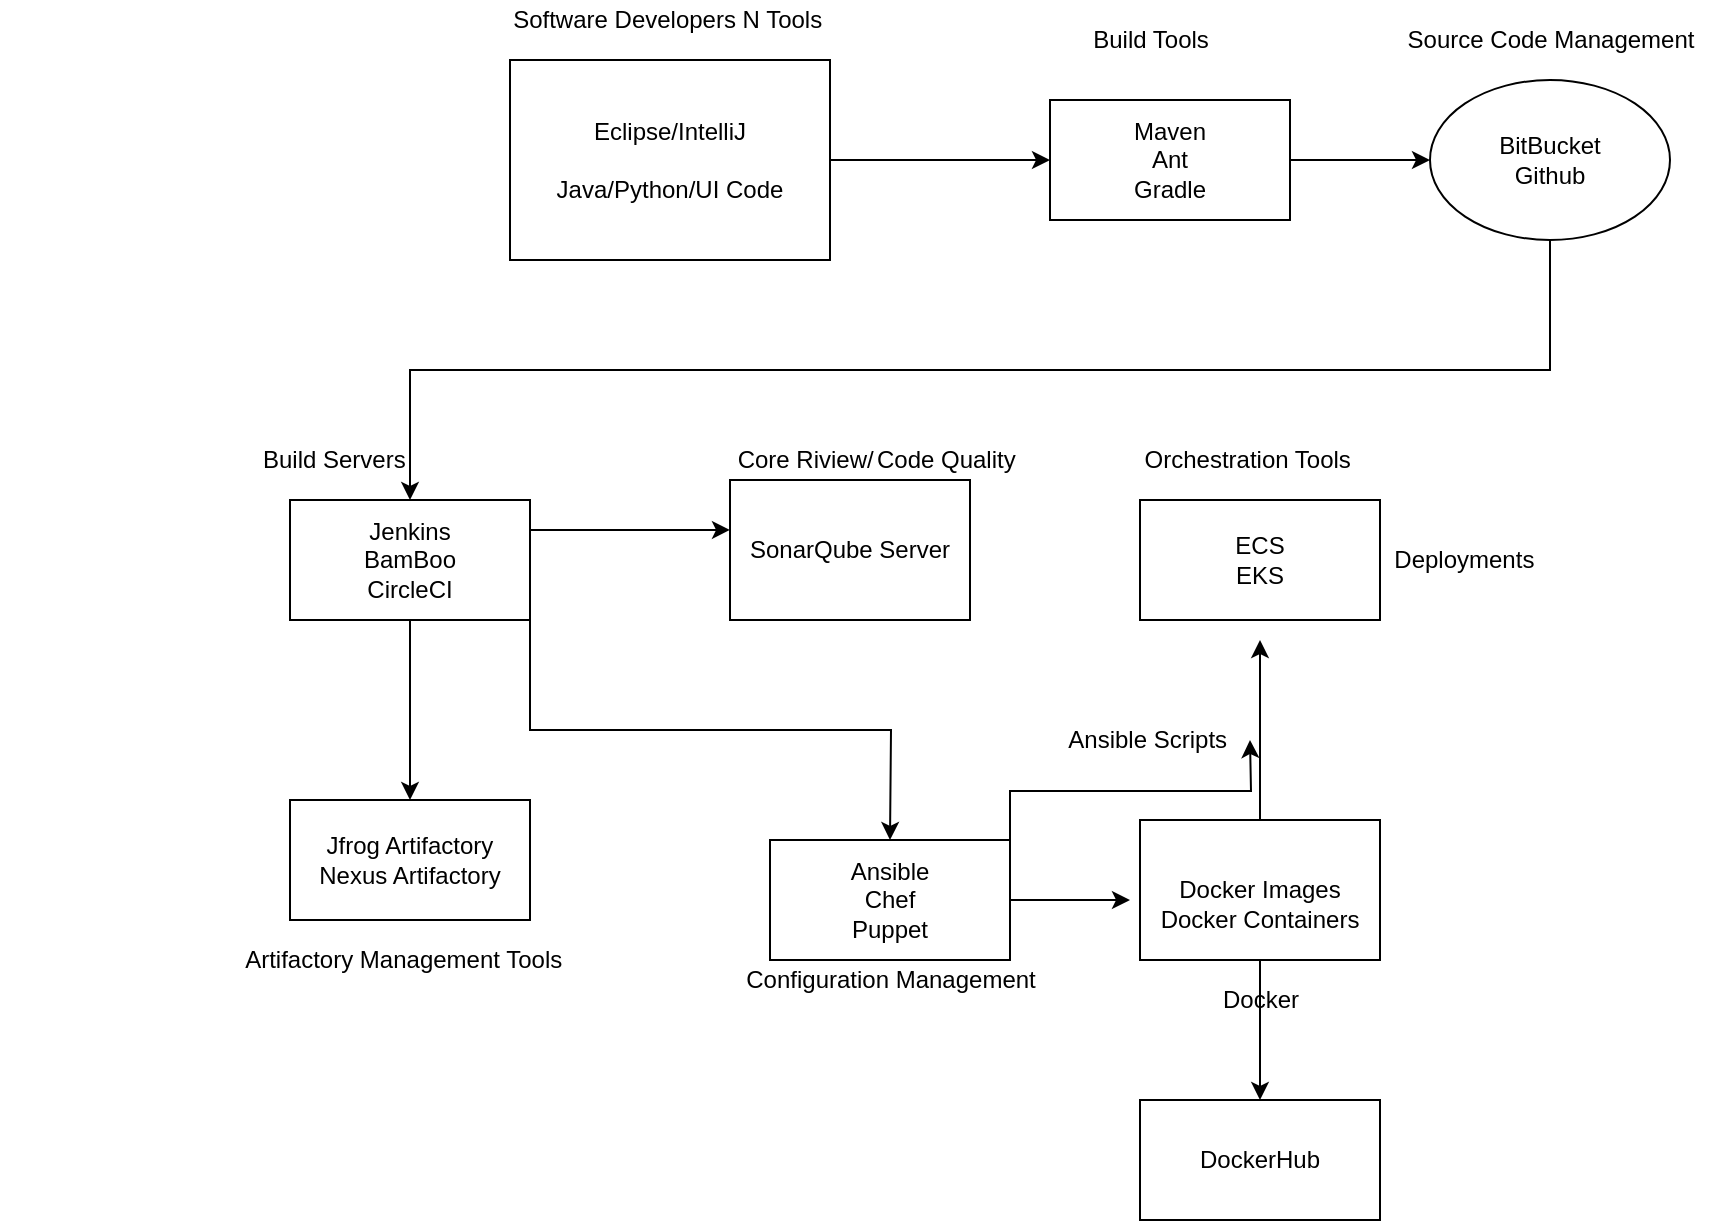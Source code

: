 <mxfile version="14.5.10" type="github">
  <diagram id="PEgndeJF35uo4z62GtRo" name="Page-1">
    <mxGraphModel dx="1888" dy="580" grid="1" gridSize="10" guides="1" tooltips="1" connect="1" arrows="1" fold="1" page="1" pageScale="1" pageWidth="850" pageHeight="1100" math="0" shadow="0">
      <root>
        <mxCell id="0" />
        <mxCell id="1" parent="0" />
        <mxCell id="aKEwGKDzat3nbrvRopo1-3" style="edgeStyle=orthogonalEdgeStyle;rounded=0;orthogonalLoop=1;jettySize=auto;html=1;exitX=1;exitY=0.5;exitDx=0;exitDy=0;" edge="1" parent="1" source="aKEwGKDzat3nbrvRopo1-1">
          <mxGeometry relative="1" as="geometry">
            <mxPoint x="320" y="520" as="targetPoint" />
          </mxGeometry>
        </mxCell>
        <mxCell id="aKEwGKDzat3nbrvRopo1-1" value="Eclipse/IntelliJ&lt;br&gt;&lt;br&gt;Java/Python/UI Code" style="rounded=0;whiteSpace=wrap;html=1;" vertex="1" parent="1">
          <mxGeometry x="50" y="470" width="160" height="100" as="geometry" />
        </mxCell>
        <mxCell id="aKEwGKDzat3nbrvRopo1-2" value="&amp;nbsp; &amp;nbsp; &amp;nbsp; &amp;nbsp; &amp;nbsp; &amp;nbsp; &amp;nbsp; &amp;nbsp; &amp;nbsp; &amp;nbsp; &amp;nbsp; &amp;nbsp; &amp;nbsp; &amp;nbsp; &amp;nbsp; &amp;nbsp; &amp;nbsp; &amp;nbsp; &amp;nbsp; &amp;nbsp; &amp;nbsp;Software Developers N Tools" style="text;html=1;align=center;verticalAlign=middle;resizable=0;points=[];autosize=1;strokeColor=none;" vertex="1" parent="1">
          <mxGeometry x="-95" y="440" width="310" height="20" as="geometry" />
        </mxCell>
        <mxCell id="aKEwGKDzat3nbrvRopo1-5" style="edgeStyle=orthogonalEdgeStyle;rounded=0;orthogonalLoop=1;jettySize=auto;html=1;exitX=1;exitY=0.5;exitDx=0;exitDy=0;" edge="1" parent="1" source="aKEwGKDzat3nbrvRopo1-4">
          <mxGeometry relative="1" as="geometry">
            <mxPoint x="510" y="520" as="targetPoint" />
          </mxGeometry>
        </mxCell>
        <mxCell id="aKEwGKDzat3nbrvRopo1-4" value="Maven&lt;br&gt;Ant&lt;br&gt;Gradle" style="rounded=0;whiteSpace=wrap;html=1;" vertex="1" parent="1">
          <mxGeometry x="320" y="490" width="120" height="60" as="geometry" />
        </mxCell>
        <mxCell id="aKEwGKDzat3nbrvRopo1-10" style="edgeStyle=orthogonalEdgeStyle;rounded=0;orthogonalLoop=1;jettySize=auto;html=1;exitX=0.5;exitY=1;exitDx=0;exitDy=0;entryX=0.5;entryY=0;entryDx=0;entryDy=0;" edge="1" parent="1" source="aKEwGKDzat3nbrvRopo1-6" target="aKEwGKDzat3nbrvRopo1-11">
          <mxGeometry relative="1" as="geometry">
            <mxPoint y="680" as="targetPoint" />
            <Array as="points">
              <mxPoint x="570" y="625" />
              <mxPoint y="625" />
            </Array>
          </mxGeometry>
        </mxCell>
        <mxCell id="aKEwGKDzat3nbrvRopo1-6" value="BitBucket&lt;br&gt;Github" style="ellipse;whiteSpace=wrap;html=1;" vertex="1" parent="1">
          <mxGeometry x="510" y="480" width="120" height="80" as="geometry" />
        </mxCell>
        <mxCell id="aKEwGKDzat3nbrvRopo1-7" value="&amp;nbsp; &amp;nbsp; &amp;nbsp; &amp;nbsp; &amp;nbsp; &amp;nbsp; &amp;nbsp; &amp;nbsp; &amp;nbsp; &amp;nbsp; &amp;nbsp; &amp;nbsp; &amp;nbsp; &amp;nbsp; &amp;nbsp; &amp;nbsp; &amp;nbsp; &amp;nbsp; Source Code Management" style="text;html=1;align=center;verticalAlign=middle;resizable=0;points=[];autosize=1;strokeColor=none;" vertex="1" parent="1">
          <mxGeometry x="370" y="450" width="280" height="20" as="geometry" />
        </mxCell>
        <mxCell id="aKEwGKDzat3nbrvRopo1-8" value="&amp;nbsp; &amp;nbsp; &amp;nbsp; &amp;nbsp; &amp;nbsp; &amp;nbsp; &amp;nbsp; &amp;nbsp; &amp;nbsp; Build Tools" style="text;html=1;align=center;verticalAlign=middle;resizable=0;points=[];autosize=1;strokeColor=none;" vertex="1" parent="1">
          <mxGeometry x="275" y="450" width="130" height="20" as="geometry" />
        </mxCell>
        <mxCell id="aKEwGKDzat3nbrvRopo1-23" style="edgeStyle=orthogonalEdgeStyle;rounded=0;orthogonalLoop=1;jettySize=auto;html=1;exitX=1;exitY=0.25;exitDx=0;exitDy=0;entryX=0;entryY=0.357;entryDx=0;entryDy=0;entryPerimeter=0;" edge="1" parent="1" source="aKEwGKDzat3nbrvRopo1-11" target="aKEwGKDzat3nbrvRopo1-14">
          <mxGeometry relative="1" as="geometry" />
        </mxCell>
        <mxCell id="aKEwGKDzat3nbrvRopo1-24" style="edgeStyle=orthogonalEdgeStyle;rounded=0;orthogonalLoop=1;jettySize=auto;html=1;exitX=0.5;exitY=1;exitDx=0;exitDy=0;" edge="1" parent="1" source="aKEwGKDzat3nbrvRopo1-11">
          <mxGeometry relative="1" as="geometry">
            <mxPoint y="840" as="targetPoint" />
          </mxGeometry>
        </mxCell>
        <mxCell id="aKEwGKDzat3nbrvRopo1-28" style="edgeStyle=orthogonalEdgeStyle;rounded=0;orthogonalLoop=1;jettySize=auto;html=1;exitX=1;exitY=1;exitDx=0;exitDy=0;" edge="1" parent="1" source="aKEwGKDzat3nbrvRopo1-11">
          <mxGeometry relative="1" as="geometry">
            <mxPoint x="240" y="860" as="targetPoint" />
          </mxGeometry>
        </mxCell>
        <mxCell id="aKEwGKDzat3nbrvRopo1-11" value="Jenkins&lt;br&gt;BamBoo&lt;br&gt;CircleCI" style="rounded=0;whiteSpace=wrap;html=1;" vertex="1" parent="1">
          <mxGeometry x="-60" y="690" width="120" height="60" as="geometry" />
        </mxCell>
        <mxCell id="aKEwGKDzat3nbrvRopo1-12" value="&amp;nbsp; &amp;nbsp; &amp;nbsp; &amp;nbsp; &amp;nbsp; &amp;nbsp; &amp;nbsp; &amp;nbsp; &amp;nbsp; &amp;nbsp; &amp;nbsp; &amp;nbsp; &amp;nbsp;Build Servers" style="text;html=1;align=center;verticalAlign=middle;resizable=0;points=[];autosize=1;strokeColor=none;" vertex="1" parent="1">
          <mxGeometry x="-165" y="660" width="170" height="20" as="geometry" />
        </mxCell>
        <mxCell id="aKEwGKDzat3nbrvRopo1-14" value="SonarQube Server" style="rounded=0;whiteSpace=wrap;html=1;" vertex="1" parent="1">
          <mxGeometry x="160" y="680" width="120" height="70" as="geometry" />
        </mxCell>
        <mxCell id="aKEwGKDzat3nbrvRopo1-15" value="&amp;nbsp; &amp;nbsp; &amp;nbsp; &amp;nbsp; &amp;nbsp; &amp;nbsp; &amp;nbsp; Core Riview/" style="text;html=1;align=center;verticalAlign=middle;resizable=0;points=[];autosize=1;strokeColor=none;" vertex="1" parent="1">
          <mxGeometry x="109" y="660" width="130" height="20" as="geometry" />
        </mxCell>
        <mxCell id="aKEwGKDzat3nbrvRopo1-17" value="&amp;nbsp; &amp;nbsp; &amp;nbsp; &amp;nbsp; &amp;nbsp; Code Quality" style="text;html=1;align=center;verticalAlign=middle;resizable=0;points=[];autosize=1;strokeColor=none;" vertex="1" parent="1">
          <mxGeometry x="191" y="660" width="120" height="20" as="geometry" />
        </mxCell>
        <mxCell id="aKEwGKDzat3nbrvRopo1-25" value="Jfrog Artifactory&lt;br&gt;Nexus Artifactory" style="rounded=0;whiteSpace=wrap;html=1;" vertex="1" parent="1">
          <mxGeometry x="-60" y="840" width="120" height="60" as="geometry" />
        </mxCell>
        <mxCell id="aKEwGKDzat3nbrvRopo1-27" value="&amp;nbsp; &amp;nbsp; &amp;nbsp; &amp;nbsp; &amp;nbsp; &amp;nbsp; &amp;nbsp; &amp;nbsp; &amp;nbsp; &amp;nbsp; &amp;nbsp; &amp;nbsp; &amp;nbsp; &amp;nbsp; &amp;nbsp; &amp;nbsp; &amp;nbsp; Artifactory Management Tools" style="text;html=1;align=center;verticalAlign=middle;resizable=0;points=[];autosize=1;strokeColor=none;" vertex="1" parent="1">
          <mxGeometry x="-205" y="910" width="290" height="20" as="geometry" />
        </mxCell>
        <mxCell id="aKEwGKDzat3nbrvRopo1-31" style="edgeStyle=orthogonalEdgeStyle;rounded=0;orthogonalLoop=1;jettySize=auto;html=1;exitX=1;exitY=0.5;exitDx=0;exitDy=0;" edge="1" parent="1" source="aKEwGKDzat3nbrvRopo1-29">
          <mxGeometry relative="1" as="geometry">
            <mxPoint x="360" y="890" as="targetPoint" />
          </mxGeometry>
        </mxCell>
        <mxCell id="aKEwGKDzat3nbrvRopo1-38" style="edgeStyle=orthogonalEdgeStyle;rounded=0;orthogonalLoop=1;jettySize=auto;html=1;exitX=1;exitY=0;exitDx=0;exitDy=0;" edge="1" parent="1" source="aKEwGKDzat3nbrvRopo1-29">
          <mxGeometry relative="1" as="geometry">
            <mxPoint x="420" y="810" as="targetPoint" />
          </mxGeometry>
        </mxCell>
        <mxCell id="aKEwGKDzat3nbrvRopo1-29" value="Ansible&lt;br&gt;Chef&lt;br&gt;Puppet" style="rounded=0;whiteSpace=wrap;html=1;" vertex="1" parent="1">
          <mxGeometry x="180" y="860" width="120" height="60" as="geometry" />
        </mxCell>
        <mxCell id="aKEwGKDzat3nbrvRopo1-30" value="&amp;nbsp; &amp;nbsp; &amp;nbsp; &amp;nbsp; &amp;nbsp; &amp;nbsp; &amp;nbsp; &amp;nbsp; &amp;nbsp; &amp;nbsp; &amp;nbsp; &amp;nbsp; Configuration Management" style="text;html=1;align=center;verticalAlign=middle;resizable=0;points=[];autosize=1;strokeColor=none;" vertex="1" parent="1">
          <mxGeometry x="80" y="920" width="240" height="20" as="geometry" />
        </mxCell>
        <mxCell id="aKEwGKDzat3nbrvRopo1-34" style="edgeStyle=orthogonalEdgeStyle;rounded=0;orthogonalLoop=1;jettySize=auto;html=1;exitX=0.5;exitY=1;exitDx=0;exitDy=0;" edge="1" parent="1" source="aKEwGKDzat3nbrvRopo1-32">
          <mxGeometry relative="1" as="geometry">
            <mxPoint x="425" y="990" as="targetPoint" />
          </mxGeometry>
        </mxCell>
        <mxCell id="aKEwGKDzat3nbrvRopo1-36" style="edgeStyle=orthogonalEdgeStyle;rounded=0;orthogonalLoop=1;jettySize=auto;html=1;" edge="1" parent="1" source="aKEwGKDzat3nbrvRopo1-32">
          <mxGeometry relative="1" as="geometry">
            <mxPoint x="425" y="760" as="targetPoint" />
          </mxGeometry>
        </mxCell>
        <mxCell id="aKEwGKDzat3nbrvRopo1-32" value="&lt;br&gt;Docker Images&lt;br&gt;Docker Containers" style="rounded=0;whiteSpace=wrap;html=1;" vertex="1" parent="1">
          <mxGeometry x="365" y="850" width="120" height="70" as="geometry" />
        </mxCell>
        <mxCell id="aKEwGKDzat3nbrvRopo1-33" value="&amp;nbsp; &amp;nbsp; &amp;nbsp; &amp;nbsp; &amp;nbsp; &amp;nbsp; &amp;nbsp; &amp;nbsp; &amp;nbsp; &amp;nbsp; &amp;nbsp;Docker" style="text;html=1;align=center;verticalAlign=middle;resizable=0;points=[];autosize=1;strokeColor=none;" vertex="1" parent="1">
          <mxGeometry x="330" y="930" width="120" height="20" as="geometry" />
        </mxCell>
        <mxCell id="aKEwGKDzat3nbrvRopo1-35" value="DockerHub" style="rounded=0;whiteSpace=wrap;html=1;" vertex="1" parent="1">
          <mxGeometry x="365" y="990" width="120" height="60" as="geometry" />
        </mxCell>
        <mxCell id="aKEwGKDzat3nbrvRopo1-37" value="ECS&lt;br&gt;EKS" style="rounded=0;whiteSpace=wrap;html=1;" vertex="1" parent="1">
          <mxGeometry x="365" y="690" width="120" height="60" as="geometry" />
        </mxCell>
        <mxCell id="aKEwGKDzat3nbrvRopo1-39" value="&amp;nbsp; &amp;nbsp; &amp;nbsp; &amp;nbsp; &amp;nbsp; &amp;nbsp; &amp;nbsp; &amp;nbsp; &amp;nbsp; &amp;nbsp; &amp;nbsp; &amp;nbsp; &amp;nbsp; &amp;nbsp; &amp;nbsp; &amp;nbsp; &amp;nbsp; &amp;nbsp; &amp;nbsp; &amp;nbsp; &amp;nbsp; &amp;nbsp; &amp;nbsp; &amp;nbsp;Ansible Scripts" style="text;html=1;align=center;verticalAlign=middle;resizable=0;points=[];autosize=1;strokeColor=none;" vertex="1" parent="1">
          <mxGeometry x="165" y="800" width="250" height="20" as="geometry" />
        </mxCell>
        <mxCell id="aKEwGKDzat3nbrvRopo1-40" value="&amp;nbsp; &amp;nbsp; &amp;nbsp; &amp;nbsp; &amp;nbsp; &amp;nbsp; &amp;nbsp; &amp;nbsp; Deployments" style="text;html=1;align=center;verticalAlign=middle;resizable=0;points=[];autosize=1;strokeColor=none;" vertex="1" parent="1">
          <mxGeometry x="430" y="710" width="140" height="20" as="geometry" />
        </mxCell>
        <mxCell id="aKEwGKDzat3nbrvRopo1-41" value="&amp;nbsp; &amp;nbsp; &amp;nbsp; &amp;nbsp; &amp;nbsp; &amp;nbsp; &amp;nbsp; &amp;nbsp; &amp;nbsp; &amp;nbsp; &amp;nbsp; &amp;nbsp;Orchestration Tools" style="text;html=1;align=center;verticalAlign=middle;resizable=0;points=[];autosize=1;strokeColor=none;" vertex="1" parent="1">
          <mxGeometry x="280" y="660" width="200" height="20" as="geometry" />
        </mxCell>
      </root>
    </mxGraphModel>
  </diagram>
</mxfile>
